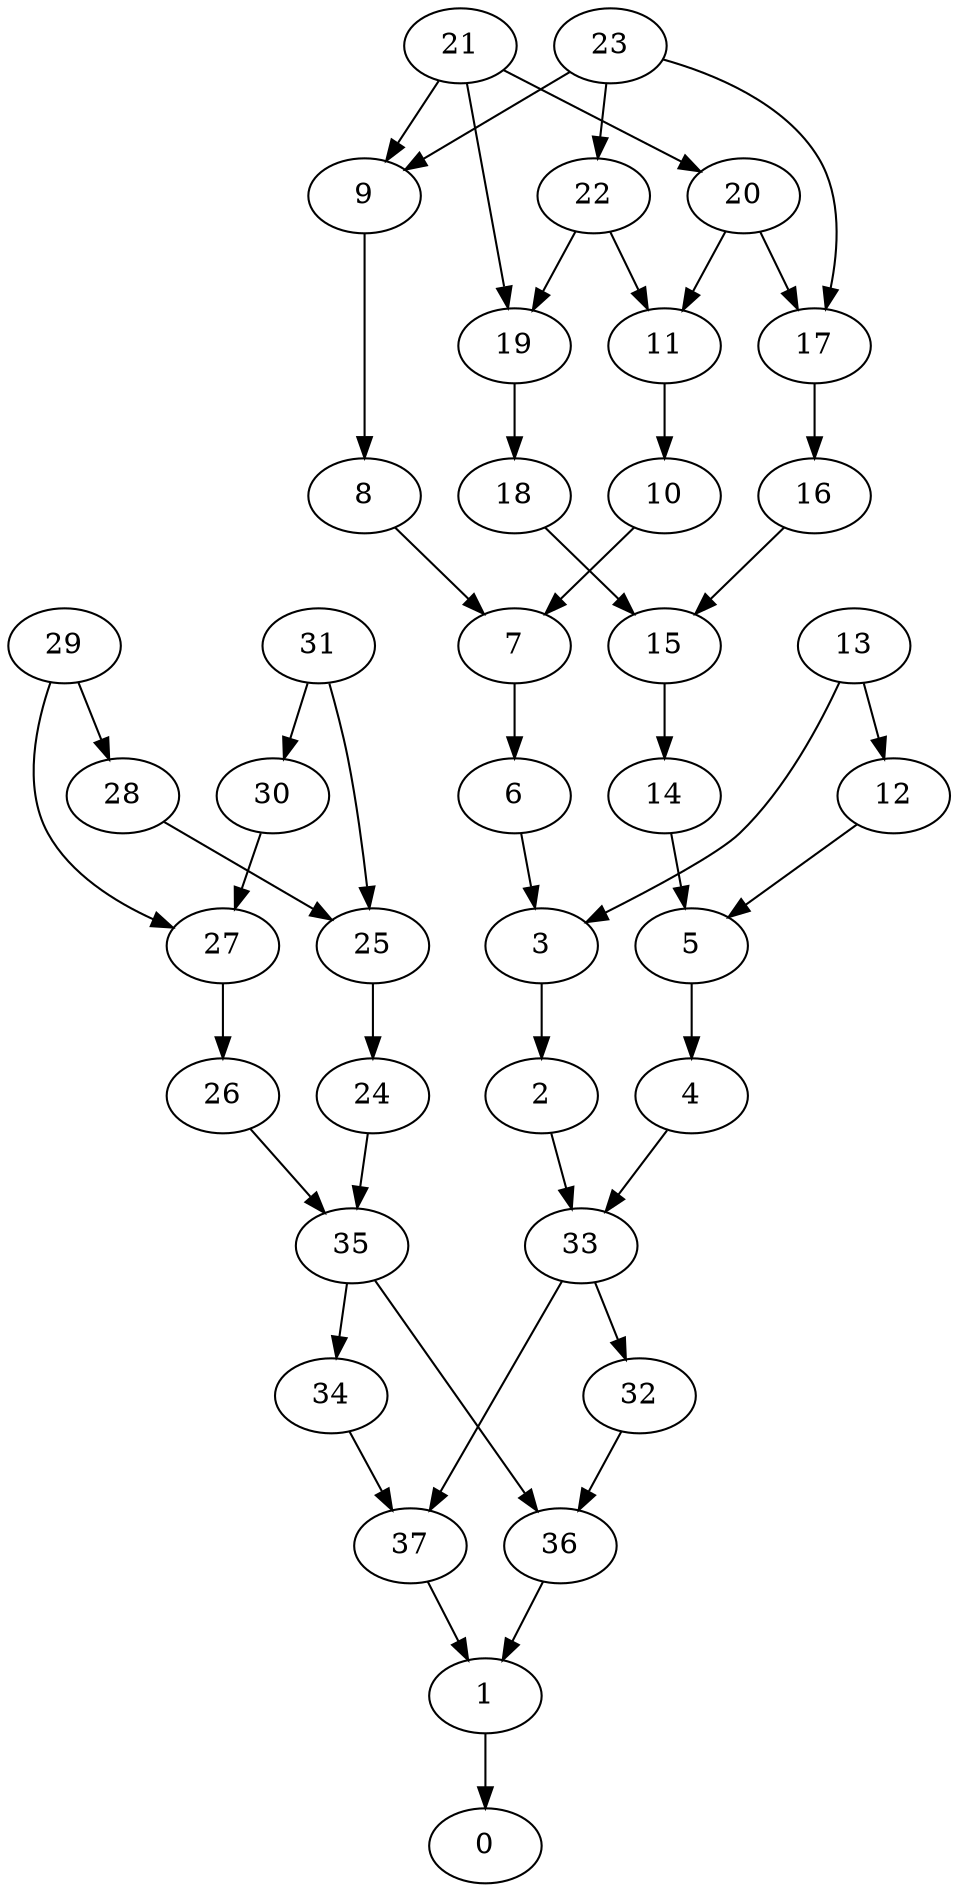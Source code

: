 digraph network {
  1 -> 0;
  3 -> 2;
  5 -> 4;
  7 -> 6;
  9 -> 8;
  11 -> 10;
  13 -> 12;
  15 -> 14;
  17 -> 16;
  19 -> 18;
  21 -> 20;
  23 -> 22;
  25 -> 24;
  27 -> 26;
  29 -> 28;
  31 -> 30;
  33 -> 32;
  35 -> 34;
  36 -> 1;
  37 -> 1;
  2 -> 33;
  4 -> 33;
  6 -> 3;
  13 -> 3;
  8 -> 7;
  10 -> 7;
  21 -> 9;
  23 -> 9;
  20 -> 11;
  22 -> 11;
  12 -> 5;
  14 -> 5;
  16 -> 15;
  18 -> 15;
  20 -> 17;
  23 -> 17;
  22 -> 19;
  21 -> 19;
  24 -> 35;
  26 -> 35;
  28 -> 25;
  31 -> 25;
  30 -> 27;
  29 -> 27;
  32 -> 36;
  35 -> 36;
  34 -> 37;
  33 -> 37;
}
